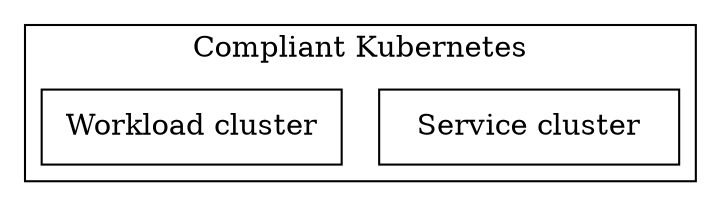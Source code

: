 digraph system {
  node [shape=box, width="2pt"];
  edge [minlen="0pt", style="invis"];

  subgraph cluster_ck8s {
    label="Compliant Kubernetes"

    "Workload cluster" -> "Service cluster"
  }
}

